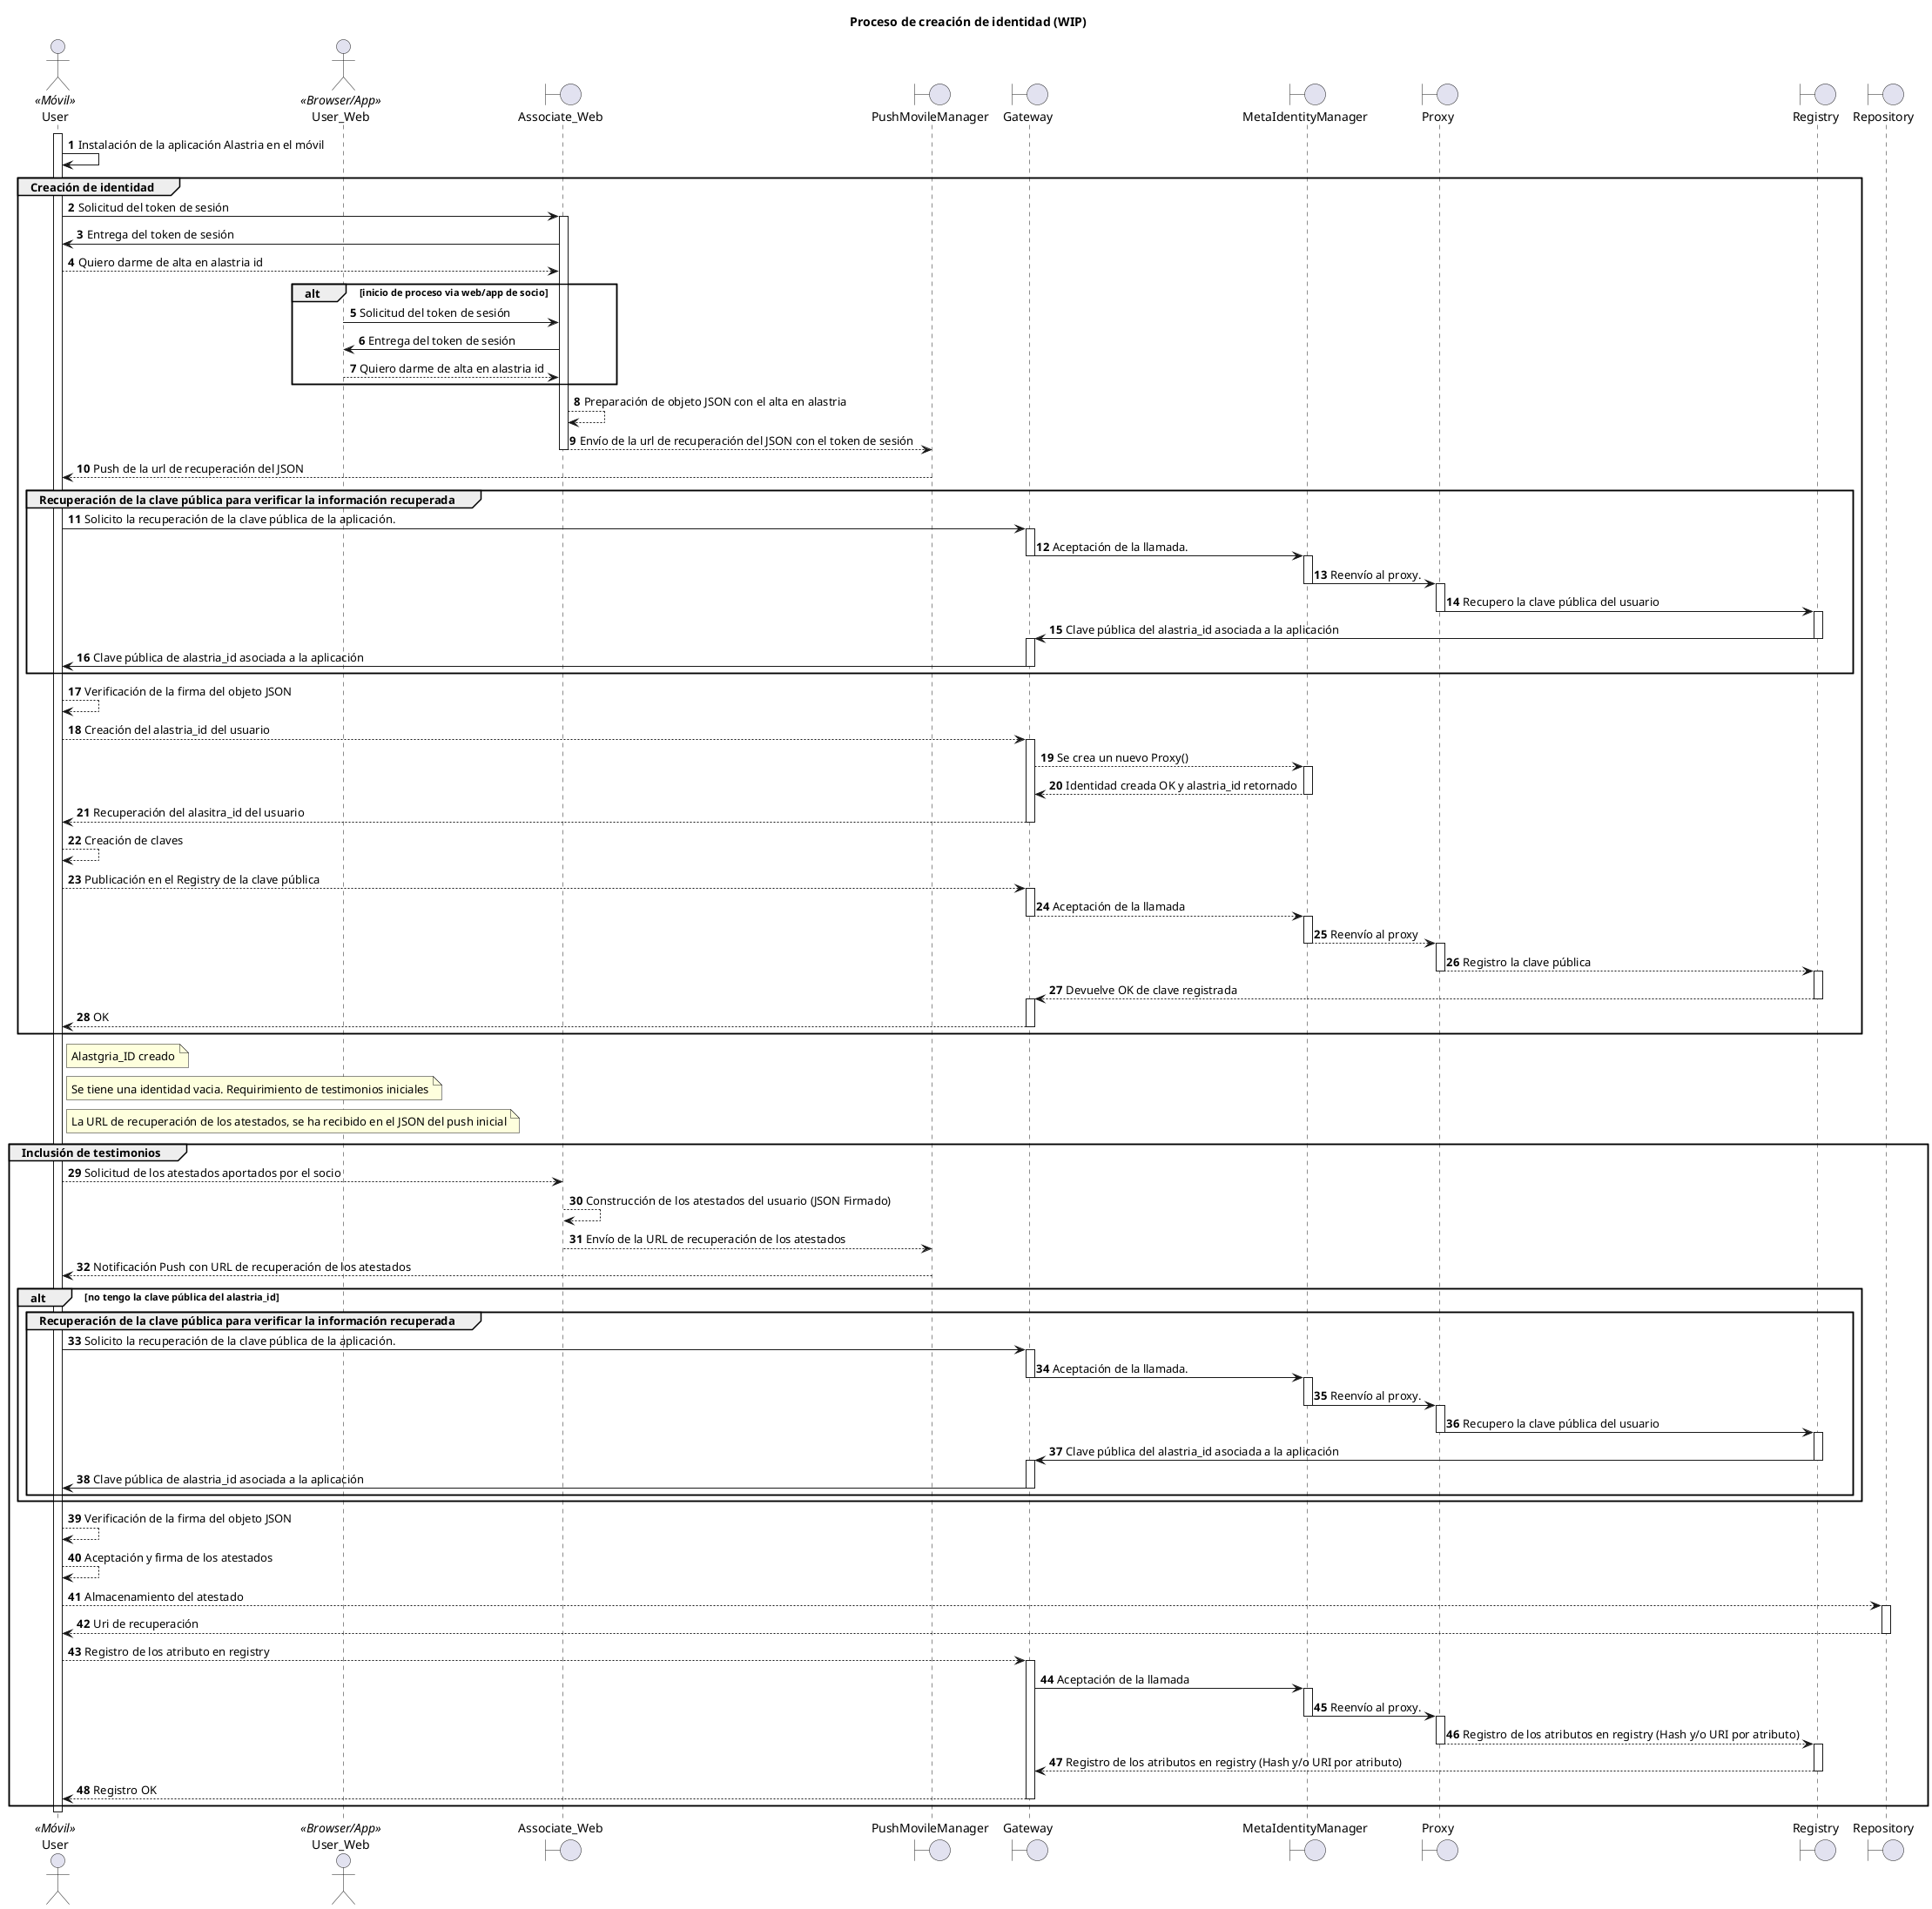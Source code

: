 @startuml
actor User <<Móvil>>
actor User_Web <<Browser/App>>
boundary Associate_Web
boundary  PushMovileManager
boundary Gateway
boundary MetaIdentityManager
boundary Proxy
boundary Registry
boundary Repository

autonumber
title
    Proceso de creación de identidad (WIP)
end title
activate User

User->User: Instalación de la aplicación Alastria en el móvil

group Creación de identidad

  User -> Associate_Web: Solicitud del token de sesión
  activate Associate_Web
  Associate_Web -> User: Entrega del token de sesión
  User --> Associate_Web: Quiero darme de alta en alastria id
  alt inicio de proceso via web/app de socio
  User_Web->Associate_Web: Solicitud del token de sesión
  Associate_Web->User_Web: Entrega del token de sesión
  User_Web-->Associate_Web: Quiero darme de alta en alastria id
  end
  activate Associate_Web
  Associate_Web --> Associate_Web: Preparación de objeto JSON con el alta en alastria
  Associate_Web --> PushMovileManager: Envío de la url de recuperación del JSON con el token de sesión
  deactivate Associate_Web
  PushMovileManager --> User: Push de la url de recuperación del JSON

  group Recuperación de la clave pública para verificar la información recuperada
      User->Gateway: Solicito la recuperación de la clave pública de la aplicación.
      activate Gateway
      Gateway->MetaIdentityManager: Aceptación de la llamada.
      deactivate Gateway
      activate MetaIdentityManager
      MetaIdentityManager->Proxy: Reenvío al proxy.
      deactivate MetaIdentityManager
      activate Proxy
      Proxy->Registry: Recupero la clave pública del usuario
      deactivate Proxy
      activate Registry
      Registry->Gateway: Clave pública del alastria_id asociada a la aplicación
      deactivate Registry
      activate Gateway
      Gateway->User: Clave pública de alastria_id asociada a la aplicación
      deactivate Gateway
  end

  User --> User: Verificación de la firma del objeto JSON
  User --> Gateway: Creación del alastria_id del usuario
  activate Gateway
  Gateway --> MetaIdentityManager: Se crea un nuevo Proxy()
  activate MetaIdentityManager
  MetaIdentityManager --> Gateway: Identidad creada OK y alastria_id retornado
  deactivate MetaIdentityManager
  Gateway --> User: Recuperación del alasitra_id del usuario
  deactivate Gateway
  User --> User: Creación de claves
  User --> Gateway: Publicación en el Registry de la clave pública
  activate Gateway
  Gateway --> MetaIdentityManager: Aceptación de la llamada
  deactivate Gateway
  activate MetaIdentityManager
  MetaIdentityManager --> Proxy: Reenvío al proxy
  deactivate MetaIdentityManager
  activate Proxy
  Proxy --> Registry: Registro la clave pública
  deactivate Proxy
  activate Registry
  Registry --> Gateway: Devuelve OK de clave registrada
  deactivate Registry
  activate Gateway
  Gateway --> User: OK
  deactivate Gateway

end

note right User: Alastgria_ID creado
note right User: Se tiene una identidad vacia. Requirimiento de testimonios iniciales
note right User: La URL de recuperación de los atestados, se ha recibido en el JSON del push inicial

group Inclusión de testimonios
  User --> Associate_Web: Solicitud de los atestados aportados por el socio
  Associate_Web --> Associate_Web: Construcción de los atestados del usuario (JSON Firmado)
  Associate_Web --> PushMovileManager: Envío de la URL de recuperación de los atestados
  PushMovileManager --> User: Notificación Push con URL de recuperación de los atestados
  alt no tengo la clave pública del alastria_id
    group Recuperación de la clave pública para verificar la información recuperada
      User->Gateway: Solicito la recuperación de la clave pública de la aplicación.
      activate Gateway
      Gateway->MetaIdentityManager: Aceptación de la llamada.
      deactivate Gateway
      activate MetaIdentityManager
      MetaIdentityManager->Proxy: Reenvío al proxy.
      deactivate MetaIdentityManager
      activate Proxy
      Proxy->Registry: Recupero la clave pública del usuario
      deactivate Proxy
      activate Registry
      Registry->Gateway: Clave pública del alastria_id asociada a la aplicación
      deactivate Registry
      activate Gateway
      Gateway->User: Clave pública de alastria_id asociada a la aplicación
      deactivate Gateway
    end
  end
  User --> User: Verificación de la firma del objeto JSON
  User --> User: Aceptación y firma de los atestados
  User --> Repository: Almacenamiento del atestado
  activate Repository
  Repository --> User: Uri de recuperación
  deactivate Repository
  User --> Gateway: Registro de los atributo en registry
  activate Gateway
  Gateway -> MetaIdentityManager: Aceptación de la llamada
  activate MetaIdentityManager
  MetaIdentityManager -> Proxy: Reenvío al proxy.
  deactivate MetaIdentityManager
  activate Proxy
  Proxy --> Registry: Registro de los atributos en registry (Hash y/o URI por atributo)
  deactivate Proxy
  activate Registry
  Registry --> Gateway: Registro de los atributos en registry (Hash y/o URI por atributo)
    deactivate Registry
  Gateway --> User: Registro OK
  deactivate Gateway
end
deactivate User

@enduml
